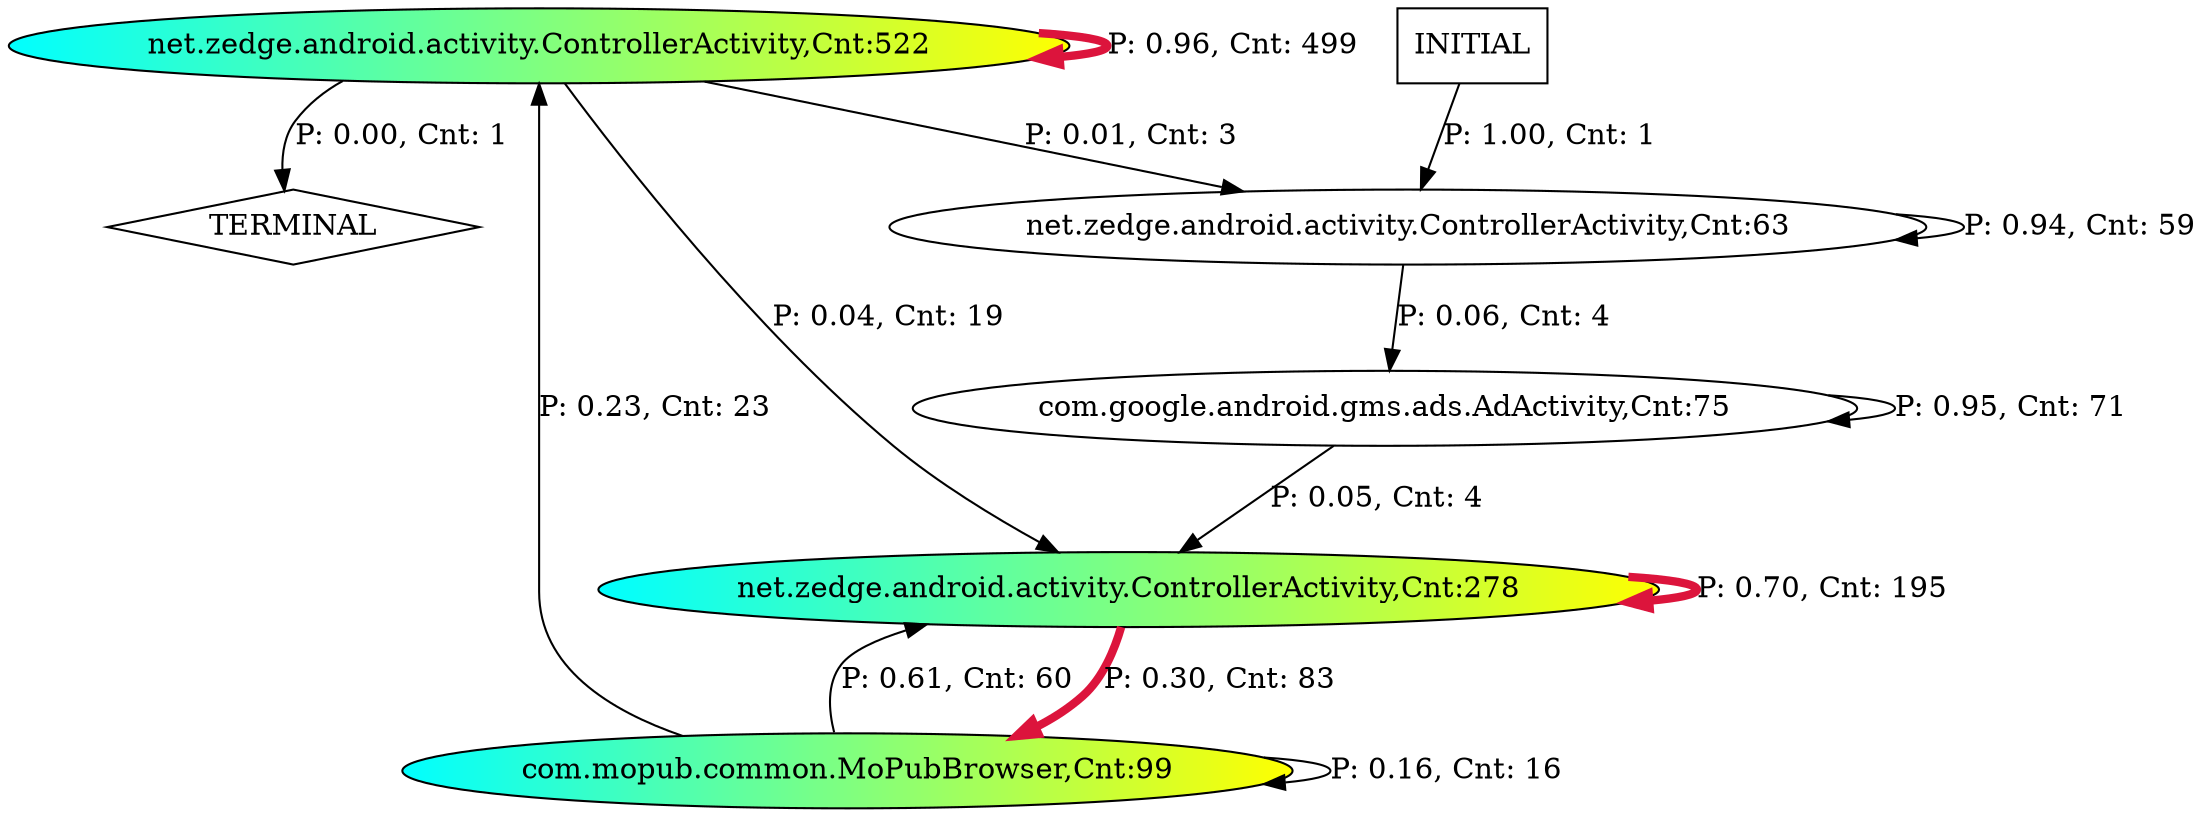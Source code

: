 digraph G {
  4 [label="net.zedge.android.activity.ControllerActivity,Cnt:522", fillcolor="cyan:yellow", style="filled"];
  3 [label="net.zedge.android.activity.ControllerActivity,Cnt:278", fillcolor="cyan:yellow", style="filled"];
  1 [label="com.mopub.common.MoPubBrowser,Cnt:99", fillcolor="cyan:yellow", style="filled"];
  0 [label="com.google.android.gms.ads.AdActivity,Cnt:75"];
  2 [label="net.zedge.android.activity.ControllerActivity,Cnt:63"];
  5 [label="TERMINAL",shape=diamond];
  6 [label="INITIAL",shape=box];
4->4 [label="P: 0.96, Cnt: 499", color="crimson", penwidth=4];
3->3 [label="P: 0.70, Cnt: 195", color="crimson", penwidth=4];
3->1 [label="P: 0.30, Cnt: 83", color="crimson", penwidth=4];
0->0 [label="P: 0.95, Cnt: 71"];
1->3 [label="P: 0.61, Cnt: 60"];
2->2 [label="P: 0.94, Cnt: 59"];
1->4 [label="P: 0.23, Cnt: 23"];
4->3 [label="P: 0.04, Cnt: 19"];
1->1 [label="P: 0.16, Cnt: 16"];
0->3 [label="P: 0.05, Cnt: 4"];
2->0 [label="P: 0.06, Cnt: 4"];
4->2 [label="P: 0.01, Cnt: 3"];
4->5 [label="P: 0.00, Cnt: 1"];
6->2 [label="P: 1.00, Cnt: 1"];
}

